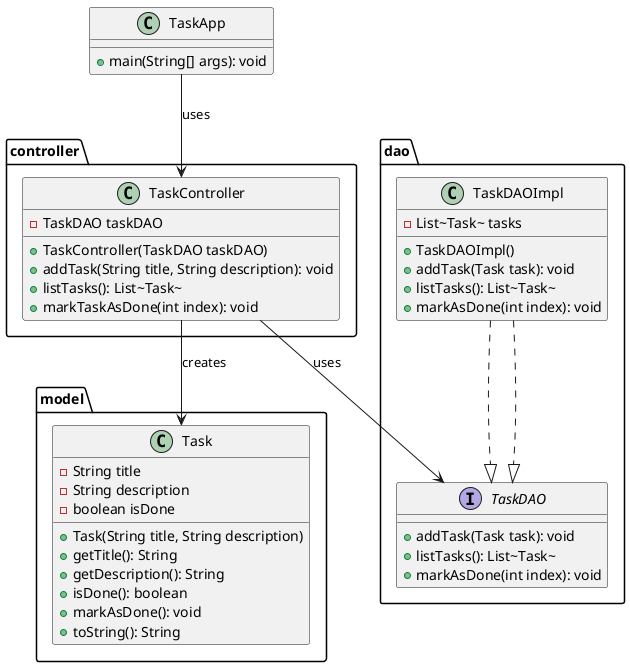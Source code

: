 @startuml
package model {
    class Task {
        - String title
        - String description
        - boolean isDone
        + Task(String title, String description)
        + getTitle(): String
        + getDescription(): String
        + isDone(): boolean
        + markAsDone(): void
        + toString(): String
    }
}

package dao {
    interface TaskDAO {
        + addTask(Task task): void
        + listTasks(): List~Task~
        + markAsDone(int index): void
    }

    class TaskDAOImpl {
        - List~Task~ tasks
        + TaskDAOImpl()
        + addTask(Task task): void
        + listTasks(): List~Task~
        + markAsDone(int index): void
    }
    TaskDAOImpl ..|> TaskDAO
}

package controller {
    class TaskController {
        - TaskDAO taskDAO
        + TaskController(TaskDAO taskDAO)
        + addTask(String title, String description): void
        + listTasks(): List~Task~
        + markTaskAsDone(int index): void
    }
}

class TaskApp {
    + main(String[] args): void
}

TaskController --> TaskDAO : uses
TaskDAOImpl ..|> TaskDAO
TaskController --> Task : creates
TaskApp --> TaskController : uses

@enduml
